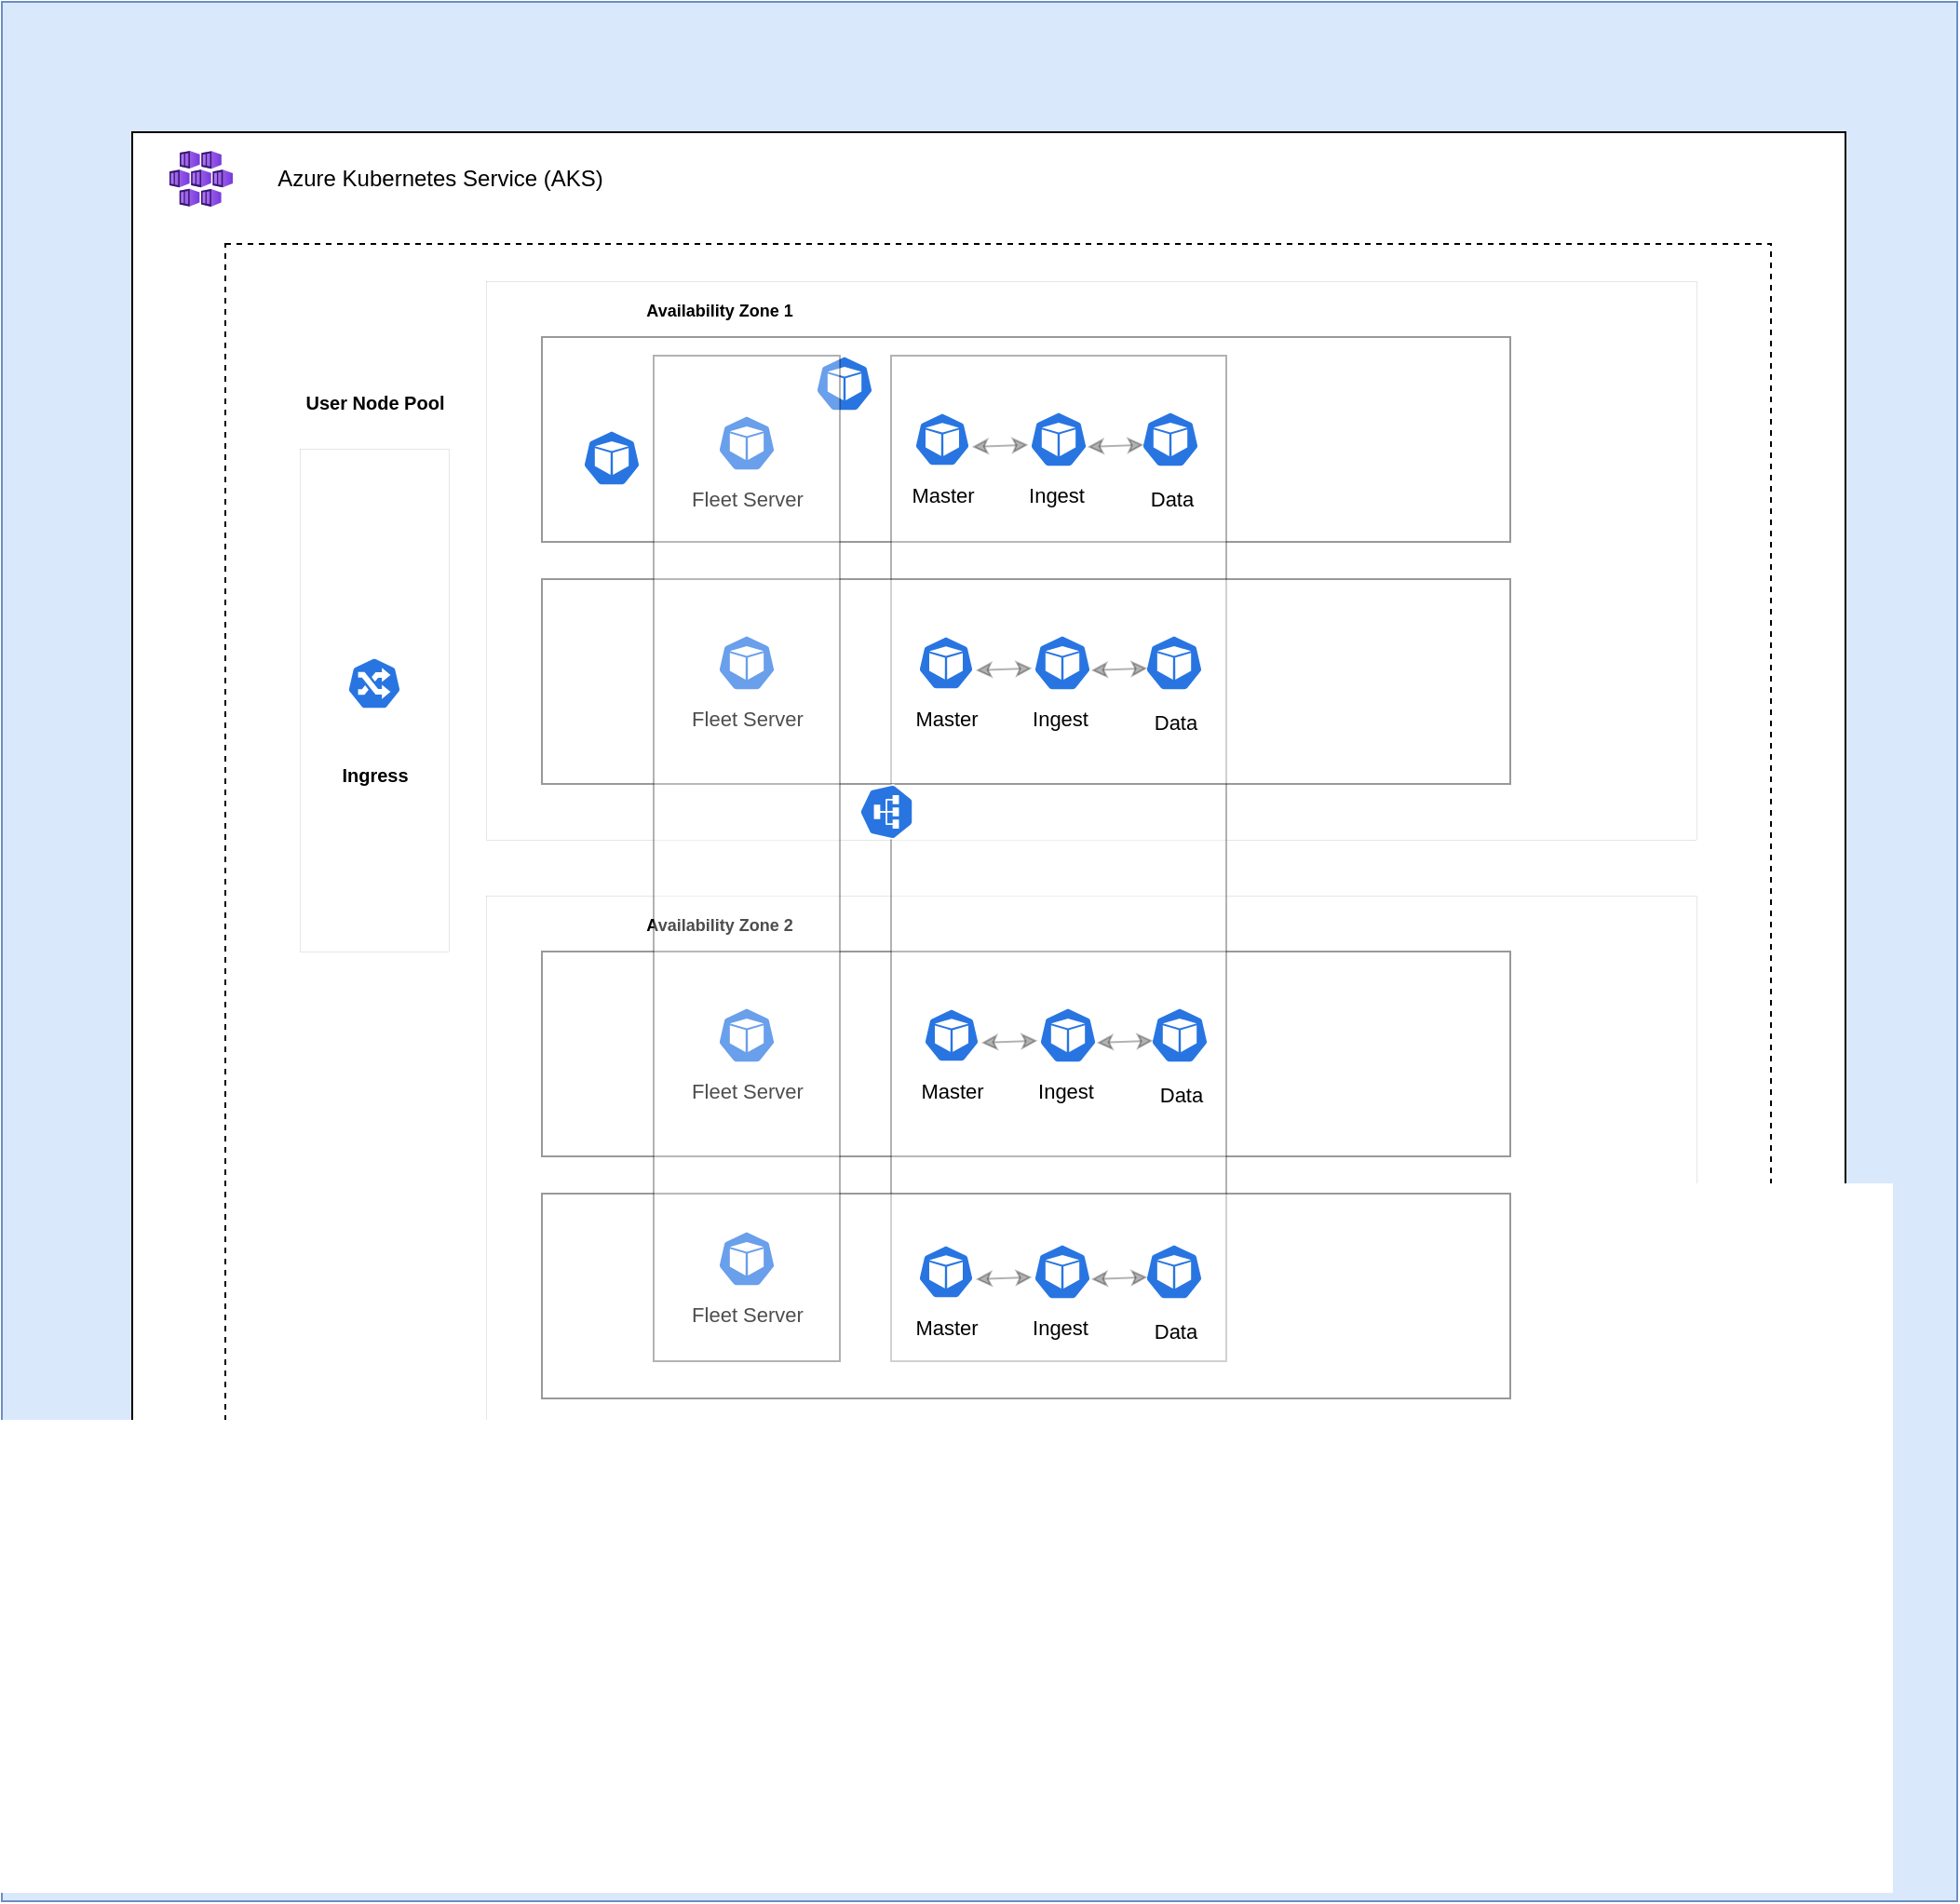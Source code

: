 <mxfile version="20.4.2" type="github">
  <diagram id="vE-s246k_aeRdo4_wEya" name="Page-1">
    <mxGraphModel dx="2003" dy="1708" grid="1" gridSize="10" guides="1" tooltips="1" connect="1" arrows="1" fold="1" page="1" pageScale="1" pageWidth="850" pageHeight="1100" math="0" shadow="0">
      <root>
        <mxCell id="0" />
        <mxCell id="1" parent="0" />
        <mxCell id="m1RIJeh8Od90vUy7fvxv-1" value="" style="rounded=0;whiteSpace=wrap;html=1;fillColor=#dae8fc;strokeColor=#6c8ebf;" parent="1" vertex="1">
          <mxGeometry x="-40" y="-70" width="1050" height="1020" as="geometry" />
        </mxCell>
        <mxCell id="m1RIJeh8Od90vUy7fvxv-4" value="" style="rounded=0;whiteSpace=wrap;html=1;" parent="1" vertex="1">
          <mxGeometry x="30" width="920" height="850" as="geometry" />
        </mxCell>
        <mxCell id="m1RIJeh8Od90vUy7fvxv-7" value="" style="rounded=0;whiteSpace=wrap;html=1;dashed=1;" parent="1" vertex="1">
          <mxGeometry x="80" y="60" width="830" height="710" as="geometry" />
        </mxCell>
        <mxCell id="XqV5y8-OUDh3f7qE2_EZ-30" value="" style="rounded=0;whiteSpace=wrap;html=1;strokeWidth=0;" vertex="1" parent="1">
          <mxGeometry x="220" y="410" width="650" height="300" as="geometry" />
        </mxCell>
        <mxCell id="XqV5y8-OUDh3f7qE2_EZ-32" value="" style="rounded=0;whiteSpace=wrap;html=1;strokeWidth=1;opacity=40;" vertex="1" parent="1">
          <mxGeometry x="250" y="440" width="520" height="110" as="geometry" />
        </mxCell>
        <mxCell id="m1RIJeh8Od90vUy7fvxv-2" value="" style="rounded=0;whiteSpace=wrap;html=1;strokeWidth=0;" parent="1" vertex="1">
          <mxGeometry x="220" y="80" width="650" height="300" as="geometry" />
        </mxCell>
        <mxCell id="XqV5y8-OUDh3f7qE2_EZ-3" value="" style="rounded=0;whiteSpace=wrap;html=1;strokeWidth=1;opacity=40;" vertex="1" parent="1">
          <mxGeometry x="250" y="110" width="520" height="110" as="geometry" />
        </mxCell>
        <mxCell id="XqV5y8-OUDh3f7qE2_EZ-47" value="" style="rounded=0;whiteSpace=wrap;html=1;strokeWidth=1;fontSize=11;opacity=30;" vertex="1" parent="1">
          <mxGeometry x="437.5" y="120" width="180" height="540" as="geometry" />
        </mxCell>
        <mxCell id="m1RIJeh8Od90vUy7fvxv-5" value="" style="aspect=fixed;html=1;points=[];align=center;image;fontSize=12;image=img/lib/azure2/compute/Kubernetes_Services.svg;" parent="1" vertex="1">
          <mxGeometry x="50" y="10" width="34.01" height="30" as="geometry" />
        </mxCell>
        <mxCell id="m1RIJeh8Od90vUy7fvxv-8" value="User Node Pool" style="text;html=1;resizable=0;autosize=1;align=center;verticalAlign=middle;points=[];fillColor=none;strokeColor=none;rounded=0;fontSize=10;fontStyle=1" parent="1" vertex="1">
          <mxGeometry x="110" y="130" width="100" height="30" as="geometry" />
        </mxCell>
        <mxCell id="m1RIJeh8Od90vUy7fvxv-9" value="&lt;font style=&quot;font-size: 9px;&quot;&gt;&lt;b&gt;Availability Zone 1&lt;/b&gt;&lt;/font&gt;" style="text;html=1;resizable=0;autosize=1;align=center;verticalAlign=middle;points=[];fillColor=none;strokeColor=none;rounded=0;" parent="1" vertex="1">
          <mxGeometry x="295" y="80" width="100" height="30" as="geometry" />
        </mxCell>
        <mxCell id="m1RIJeh8Od90vUy7fvxv-14" value="" style="rounded=0;whiteSpace=wrap;html=1;fontSize=10;strokeWidth=0;" parent="1" vertex="1">
          <mxGeometry x="120" y="170" width="80" height="270" as="geometry" />
        </mxCell>
        <mxCell id="m1RIJeh8Od90vUy7fvxv-13" value="" style="sketch=0;html=1;dashed=0;whitespace=wrap;fillColor=#2875E2;strokeColor=#ffffff;points=[[0.005,0.63,0],[0.1,0.2,0],[0.9,0.2,0],[0.5,0,0],[0.995,0.63,0],[0.72,0.99,0],[0.5,1,0],[0.28,0.99,0]];shape=mxgraph.kubernetes.icon;prIcon=ing;fontSize=10;" parent="1" vertex="1">
          <mxGeometry x="145" y="282" width="30" height="28" as="geometry" />
        </mxCell>
        <mxCell id="m1RIJeh8Od90vUy7fvxv-15" value="Ingress" style="text;html=1;resizable=0;autosize=1;align=center;verticalAlign=middle;points=[];fillColor=none;strokeColor=none;rounded=0;fontSize=10;fontStyle=1" parent="1" vertex="1">
          <mxGeometry x="130" y="330" width="60" height="30" as="geometry" />
        </mxCell>
        <mxCell id="m1RIJeh8Od90vUy7fvxv-41" value="Azure Kubernetes Service (AKS)" style="text;html=1;resizable=0;autosize=1;align=center;verticalAlign=middle;points=[];fillColor=none;strokeColor=none;rounded=0;" parent="1" vertex="1">
          <mxGeometry x="95" y="10" width="200" height="30" as="geometry" />
        </mxCell>
        <mxCell id="XqV5y8-OUDh3f7qE2_EZ-7" value="" style="rounded=0;whiteSpace=wrap;html=1;strokeWidth=1;opacity=40;" vertex="1" parent="1">
          <mxGeometry x="250" y="240" width="520" height="110" as="geometry" />
        </mxCell>
        <mxCell id="XqV5y8-OUDh3f7qE2_EZ-31" value="&lt;font style=&quot;font-size: 9px;&quot;&gt;&lt;b&gt;Availability Zone 2&lt;/b&gt;&lt;/font&gt;" style="text;html=1;resizable=0;autosize=1;align=center;verticalAlign=middle;points=[];fillColor=none;strokeColor=none;rounded=0;" vertex="1" parent="1">
          <mxGeometry x="295" y="410" width="100" height="30" as="geometry" />
        </mxCell>
        <mxCell id="XqV5y8-OUDh3f7qE2_EZ-33" value="" style="rounded=0;whiteSpace=wrap;html=1;strokeWidth=1;opacity=40;" vertex="1" parent="1">
          <mxGeometry x="250" y="570" width="520" height="110" as="geometry" />
        </mxCell>
        <mxCell id="XqV5y8-OUDh3f7qE2_EZ-50" value="" style="sketch=0;html=1;dashed=0;whitespace=wrap;fillColor=#2875E2;strokeColor=#ffffff;points=[[0.005,0.63,0],[0.1,0.2,0],[0.9,0.2,0],[0.5,0,0],[0.995,0.63,0],[0.72,0.99,0],[0.5,1,0],[0.28,0.99,0]];shape=mxgraph.kubernetes.icon;prIcon=svc;strokeWidth=1;fontSize=11;direction=south;rotation=-180;" vertex="1" parent="1">
          <mxGeometry x="420" y="350" width="30" height="30" as="geometry" />
        </mxCell>
        <mxCell id="XqV5y8-OUDh3f7qE2_EZ-52" value="" style="sketch=0;html=1;dashed=0;whitespace=wrap;fillColor=#2875E2;strokeColor=#ffffff;points=[[0.005,0.63,0],[0.1,0.2,0],[0.9,0.2,0],[0.5,0,0],[0.995,0.63,0],[0.72,0.99,0],[0.5,1,0],[0.28,0.99,0]];shape=mxgraph.kubernetes.icon;prIcon=pod;strokeWidth=1;fontSize=11;" vertex="1" parent="1">
          <mxGeometry x="270" y="160" width="35" height="30" as="geometry" />
        </mxCell>
        <mxCell id="XqV5y8-OUDh3f7qE2_EZ-56" value="" style="group" vertex="1" connectable="0" parent="1">
          <mxGeometry x="435" y="150" width="178" height="62" as="geometry" />
        </mxCell>
        <mxCell id="XqV5y8-OUDh3f7qE2_EZ-54" value="Ingest" style="text;html=1;resizable=0;autosize=1;align=center;verticalAlign=middle;points=[];fillColor=none;strokeColor=none;rounded=0;strokeWidth=1;fontSize=11;" vertex="1" parent="XqV5y8-OUDh3f7qE2_EZ-56">
          <mxGeometry x="66" y="30" width="50" height="30" as="geometry" />
        </mxCell>
        <mxCell id="XqV5y8-OUDh3f7qE2_EZ-55" value="Data" style="text;html=1;resizable=0;autosize=1;align=center;verticalAlign=middle;points=[];fillColor=none;strokeColor=none;rounded=0;strokeWidth=1;fontSize=11;" vertex="1" parent="XqV5y8-OUDh3f7qE2_EZ-56">
          <mxGeometry x="128" y="32" width="50" height="30" as="geometry" />
        </mxCell>
        <mxCell id="XqV5y8-OUDh3f7qE2_EZ-21" value="" style="sketch=0;html=1;dashed=0;whitespace=wrap;fillColor=#2875E2;strokeColor=#ffffff;points=[[0.005,0.63,0],[0.1,0.2,0],[0.9,0.2,0],[0.5,0,0],[0.995,0.63,0],[0.72,0.99,0],[0.5,1,0],[0.28,0.99,0]];shape=mxgraph.kubernetes.icon;prIcon=pod;strokeWidth=1;fontSize=11;" vertex="1" parent="XqV5y8-OUDh3f7qE2_EZ-56">
          <mxGeometry x="15" width="30" height="30" as="geometry" />
        </mxCell>
        <mxCell id="XqV5y8-OUDh3f7qE2_EZ-22" value="" style="sketch=0;html=1;dashed=0;whitespace=wrap;fillColor=#2875E2;strokeColor=#ffffff;points=[[0.005,0.63,0],[0.1,0.2,0],[0.9,0.2,0],[0.5,0,0],[0.995,0.63,0],[0.72,0.99,0],[0.5,1,0],[0.28,0.99,0]];shape=mxgraph.kubernetes.icon;prIcon=pod;strokeWidth=1;fontSize=11;" vertex="1" parent="XqV5y8-OUDh3f7qE2_EZ-56">
          <mxGeometry x="75" width="35" height="30" as="geometry" />
        </mxCell>
        <mxCell id="XqV5y8-OUDh3f7qE2_EZ-23" value="" style="sketch=0;html=1;dashed=0;whitespace=wrap;fillColor=#2875E2;strokeColor=#ffffff;points=[[0.005,0.63,0],[0.1,0.2,0],[0.9,0.2,0],[0.5,0,0],[0.995,0.63,0],[0.72,0.99,0],[0.5,1,0],[0.28,0.99,0]];shape=mxgraph.kubernetes.icon;prIcon=pod;strokeWidth=1;fontSize=11;" vertex="1" parent="XqV5y8-OUDh3f7qE2_EZ-56">
          <mxGeometry x="135" width="35" height="30" as="geometry" />
        </mxCell>
        <mxCell id="XqV5y8-OUDh3f7qE2_EZ-24" value="" style="endArrow=classic;startArrow=classic;html=1;rounded=0;fontSize=11;entryX=0.005;entryY=0.63;entryDx=0;entryDy=0;entryPerimeter=0;opacity=30;" edge="1" parent="XqV5y8-OUDh3f7qE2_EZ-56">
          <mxGeometry width="50" height="50" relative="1" as="geometry">
            <mxPoint x="46" y="19" as="sourcePoint" />
            <mxPoint x="76.175" y="17.9" as="targetPoint" />
          </mxGeometry>
        </mxCell>
        <mxCell id="XqV5y8-OUDh3f7qE2_EZ-25" value="" style="endArrow=classic;startArrow=classic;html=1;rounded=0;fontSize=11;entryX=0.005;entryY=0.63;entryDx=0;entryDy=0;entryPerimeter=0;opacity=30;" edge="1" parent="XqV5y8-OUDh3f7qE2_EZ-56">
          <mxGeometry width="50" height="50" relative="1" as="geometry">
            <mxPoint x="108" y="19" as="sourcePoint" />
            <mxPoint x="138.175" y="17.9" as="targetPoint" />
          </mxGeometry>
        </mxCell>
        <mxCell id="XqV5y8-OUDh3f7qE2_EZ-53" value="Master" style="text;html=1;resizable=0;autosize=1;align=center;verticalAlign=middle;points=[];fillColor=none;strokeColor=none;rounded=0;strokeWidth=1;fontSize=11;" vertex="1" parent="XqV5y8-OUDh3f7qE2_EZ-56">
          <mxGeometry y="30" width="60" height="30" as="geometry" />
        </mxCell>
        <mxCell id="XqV5y8-OUDh3f7qE2_EZ-57" value="" style="sketch=0;html=1;dashed=0;whitespace=wrap;fillColor=#2875E2;strokeColor=#ffffff;points=[[0.005,0.63,0],[0.1,0.2,0],[0.9,0.2,0],[0.5,0,0],[0.995,0.63,0],[0.72,0.99,0],[0.5,1,0],[0.28,0.99,0]];shape=mxgraph.kubernetes.icon;prIcon=pod;strokeWidth=1;fontSize=11;" vertex="1" parent="1">
          <mxGeometry x="395" y="120" width="35" height="30" as="geometry" />
        </mxCell>
        <mxCell id="XqV5y8-OUDh3f7qE2_EZ-58" value="" style="group" vertex="1" connectable="0" parent="1">
          <mxGeometry x="437" y="270" width="178" height="62" as="geometry" />
        </mxCell>
        <mxCell id="XqV5y8-OUDh3f7qE2_EZ-59" value="Ingest" style="text;html=1;resizable=0;autosize=1;align=center;verticalAlign=middle;points=[];fillColor=none;strokeColor=none;rounded=0;strokeWidth=1;fontSize=11;" vertex="1" parent="XqV5y8-OUDh3f7qE2_EZ-58">
          <mxGeometry x="66" y="30" width="50" height="30" as="geometry" />
        </mxCell>
        <mxCell id="XqV5y8-OUDh3f7qE2_EZ-60" value="Data" style="text;html=1;resizable=0;autosize=1;align=center;verticalAlign=middle;points=[];fillColor=none;strokeColor=none;rounded=0;strokeWidth=1;fontSize=11;" vertex="1" parent="XqV5y8-OUDh3f7qE2_EZ-58">
          <mxGeometry x="128" y="32" width="50" height="30" as="geometry" />
        </mxCell>
        <mxCell id="XqV5y8-OUDh3f7qE2_EZ-61" value="" style="sketch=0;html=1;dashed=0;whitespace=wrap;fillColor=#2875E2;strokeColor=#ffffff;points=[[0.005,0.63,0],[0.1,0.2,0],[0.9,0.2,0],[0.5,0,0],[0.995,0.63,0],[0.72,0.99,0],[0.5,1,0],[0.28,0.99,0]];shape=mxgraph.kubernetes.icon;prIcon=pod;strokeWidth=1;fontSize=11;" vertex="1" parent="XqV5y8-OUDh3f7qE2_EZ-58">
          <mxGeometry x="15" width="30" height="30" as="geometry" />
        </mxCell>
        <mxCell id="XqV5y8-OUDh3f7qE2_EZ-62" value="" style="sketch=0;html=1;dashed=0;whitespace=wrap;fillColor=#2875E2;strokeColor=#ffffff;points=[[0.005,0.63,0],[0.1,0.2,0],[0.9,0.2,0],[0.5,0,0],[0.995,0.63,0],[0.72,0.99,0],[0.5,1,0],[0.28,0.99,0]];shape=mxgraph.kubernetes.icon;prIcon=pod;strokeWidth=1;fontSize=11;" vertex="1" parent="XqV5y8-OUDh3f7qE2_EZ-58">
          <mxGeometry x="75" width="35" height="30" as="geometry" />
        </mxCell>
        <mxCell id="XqV5y8-OUDh3f7qE2_EZ-63" value="" style="sketch=0;html=1;dashed=0;whitespace=wrap;fillColor=#2875E2;strokeColor=#ffffff;points=[[0.005,0.63,0],[0.1,0.2,0],[0.9,0.2,0],[0.5,0,0],[0.995,0.63,0],[0.72,0.99,0],[0.5,1,0],[0.28,0.99,0]];shape=mxgraph.kubernetes.icon;prIcon=pod;strokeWidth=1;fontSize=11;" vertex="1" parent="XqV5y8-OUDh3f7qE2_EZ-58">
          <mxGeometry x="135" width="35" height="30" as="geometry" />
        </mxCell>
        <mxCell id="XqV5y8-OUDh3f7qE2_EZ-64" value="" style="endArrow=classic;startArrow=classic;html=1;rounded=0;fontSize=11;entryX=0.005;entryY=0.63;entryDx=0;entryDy=0;entryPerimeter=0;opacity=30;" edge="1" parent="XqV5y8-OUDh3f7qE2_EZ-58">
          <mxGeometry width="50" height="50" relative="1" as="geometry">
            <mxPoint x="46" y="19" as="sourcePoint" />
            <mxPoint x="76.175" y="17.9" as="targetPoint" />
          </mxGeometry>
        </mxCell>
        <mxCell id="XqV5y8-OUDh3f7qE2_EZ-65" value="" style="endArrow=classic;startArrow=classic;html=1;rounded=0;fontSize=11;entryX=0.005;entryY=0.63;entryDx=0;entryDy=0;entryPerimeter=0;opacity=30;" edge="1" parent="XqV5y8-OUDh3f7qE2_EZ-58">
          <mxGeometry width="50" height="50" relative="1" as="geometry">
            <mxPoint x="108" y="19" as="sourcePoint" />
            <mxPoint x="138.175" y="17.9" as="targetPoint" />
          </mxGeometry>
        </mxCell>
        <mxCell id="XqV5y8-OUDh3f7qE2_EZ-66" value="Master" style="text;html=1;resizable=0;autosize=1;align=center;verticalAlign=middle;points=[];fillColor=none;strokeColor=none;rounded=0;strokeWidth=1;fontSize=11;" vertex="1" parent="XqV5y8-OUDh3f7qE2_EZ-58">
          <mxGeometry y="30" width="60" height="30" as="geometry" />
        </mxCell>
        <mxCell id="XqV5y8-OUDh3f7qE2_EZ-69" value="" style="group" vertex="1" connectable="0" parent="1">
          <mxGeometry x="320" y="270" width="80" height="60" as="geometry" />
        </mxCell>
        <mxCell id="XqV5y8-OUDh3f7qE2_EZ-13" value="" style="sketch=0;html=1;dashed=0;whitespace=wrap;fillColor=#2875E2;strokeColor=#ffffff;points=[[0.005,0.63,0],[0.1,0.2,0],[0.9,0.2,0],[0.5,0,0],[0.995,0.63,0],[0.72,0.99,0],[0.5,1,0],[0.28,0.99,0]];shape=mxgraph.kubernetes.icon;prIcon=pod;strokeWidth=1;fontSize=11;fontStyle=1" vertex="1" parent="XqV5y8-OUDh3f7qE2_EZ-69">
          <mxGeometry x="22.5" width="35" height="30" as="geometry" />
        </mxCell>
        <mxCell id="XqV5y8-OUDh3f7qE2_EZ-68" value="Fleet Server" style="text;html=1;resizable=0;autosize=1;align=center;verticalAlign=middle;points=[];fillColor=none;strokeColor=none;rounded=0;strokeWidth=1;fontSize=11;" vertex="1" parent="XqV5y8-OUDh3f7qE2_EZ-69">
          <mxGeometry y="30" width="80" height="30" as="geometry" />
        </mxCell>
        <mxCell id="XqV5y8-OUDh3f7qE2_EZ-70" value="" style="group" vertex="1" connectable="0" parent="1">
          <mxGeometry x="320" y="152" width="80" height="60" as="geometry" />
        </mxCell>
        <mxCell id="XqV5y8-OUDh3f7qE2_EZ-71" value="" style="sketch=0;html=1;dashed=0;whitespace=wrap;fillColor=#2875E2;strokeColor=#ffffff;points=[[0.005,0.63,0],[0.1,0.2,0],[0.9,0.2,0],[0.5,0,0],[0.995,0.63,0],[0.72,0.99,0],[0.5,1,0],[0.28,0.99,0]];shape=mxgraph.kubernetes.icon;prIcon=pod;strokeWidth=1;fontSize=11;fontStyle=1" vertex="1" parent="XqV5y8-OUDh3f7qE2_EZ-70">
          <mxGeometry x="22.5" width="35" height="30" as="geometry" />
        </mxCell>
        <mxCell id="XqV5y8-OUDh3f7qE2_EZ-72" value="Fleet Server" style="text;html=1;resizable=0;autosize=1;align=center;verticalAlign=middle;points=[];fillColor=none;strokeColor=none;rounded=0;strokeWidth=1;fontSize=11;" vertex="1" parent="XqV5y8-OUDh3f7qE2_EZ-70">
          <mxGeometry y="30" width="80" height="30" as="geometry" />
        </mxCell>
        <mxCell id="XqV5y8-OUDh3f7qE2_EZ-74" value="" style="group" vertex="1" connectable="0" parent="1">
          <mxGeometry x="320" y="590" width="80" height="60" as="geometry" />
        </mxCell>
        <mxCell id="XqV5y8-OUDh3f7qE2_EZ-75" value="" style="sketch=0;html=1;dashed=0;whitespace=wrap;fillColor=#2875E2;strokeColor=#ffffff;points=[[0.005,0.63,0],[0.1,0.2,0],[0.9,0.2,0],[0.5,0,0],[0.995,0.63,0],[0.72,0.99,0],[0.5,1,0],[0.28,0.99,0]];shape=mxgraph.kubernetes.icon;prIcon=pod;strokeWidth=1;fontSize=11;fontStyle=1" vertex="1" parent="XqV5y8-OUDh3f7qE2_EZ-74">
          <mxGeometry x="22.5" width="35" height="30" as="geometry" />
        </mxCell>
        <mxCell id="XqV5y8-OUDh3f7qE2_EZ-76" value="Fleet Server" style="text;html=1;resizable=0;autosize=1;align=center;verticalAlign=middle;points=[];fillColor=none;strokeColor=none;rounded=0;strokeWidth=1;fontSize=11;" vertex="1" parent="XqV5y8-OUDh3f7qE2_EZ-74">
          <mxGeometry y="30" width="80" height="30" as="geometry" />
        </mxCell>
        <mxCell id="XqV5y8-OUDh3f7qE2_EZ-77" value="" style="group" vertex="1" connectable="0" parent="1">
          <mxGeometry x="320" y="470" width="80" height="60" as="geometry" />
        </mxCell>
        <mxCell id="XqV5y8-OUDh3f7qE2_EZ-78" value="" style="sketch=0;html=1;dashed=0;whitespace=wrap;fillColor=#2875E2;strokeColor=#ffffff;points=[[0.005,0.63,0],[0.1,0.2,0],[0.9,0.2,0],[0.5,0,0],[0.995,0.63,0],[0.72,0.99,0],[0.5,1,0],[0.28,0.99,0]];shape=mxgraph.kubernetes.icon;prIcon=pod;strokeWidth=1;fontSize=11;fontStyle=1" vertex="1" parent="XqV5y8-OUDh3f7qE2_EZ-77">
          <mxGeometry x="22.5" width="35" height="30" as="geometry" />
        </mxCell>
        <mxCell id="XqV5y8-OUDh3f7qE2_EZ-79" value="Fleet Server" style="text;html=1;resizable=0;autosize=1;align=center;verticalAlign=middle;points=[];fillColor=none;strokeColor=none;rounded=0;strokeWidth=1;fontSize=11;" vertex="1" parent="XqV5y8-OUDh3f7qE2_EZ-77">
          <mxGeometry y="30" width="80" height="30" as="geometry" />
        </mxCell>
        <mxCell id="XqV5y8-OUDh3f7qE2_EZ-80" value="" style="rounded=0;whiteSpace=wrap;html=1;strokeWidth=1;fontSize=11;opacity=30;" vertex="1" parent="1">
          <mxGeometry x="310" y="120" width="100" height="540" as="geometry" />
        </mxCell>
        <mxCell id="XqV5y8-OUDh3f7qE2_EZ-81" value="" style="group" vertex="1" connectable="0" parent="1">
          <mxGeometry x="440" y="470" width="178" height="62" as="geometry" />
        </mxCell>
        <mxCell id="XqV5y8-OUDh3f7qE2_EZ-82" value="Ingest" style="text;html=1;resizable=0;autosize=1;align=center;verticalAlign=middle;points=[];fillColor=none;strokeColor=none;rounded=0;strokeWidth=1;fontSize=11;" vertex="1" parent="XqV5y8-OUDh3f7qE2_EZ-81">
          <mxGeometry x="66" y="30" width="50" height="30" as="geometry" />
        </mxCell>
        <mxCell id="XqV5y8-OUDh3f7qE2_EZ-83" value="Data" style="text;html=1;resizable=0;autosize=1;align=center;verticalAlign=middle;points=[];fillColor=none;strokeColor=none;rounded=0;strokeWidth=1;fontSize=11;" vertex="1" parent="XqV5y8-OUDh3f7qE2_EZ-81">
          <mxGeometry x="128" y="32" width="50" height="30" as="geometry" />
        </mxCell>
        <mxCell id="XqV5y8-OUDh3f7qE2_EZ-84" value="" style="sketch=0;html=1;dashed=0;whitespace=wrap;fillColor=#2875E2;strokeColor=#ffffff;points=[[0.005,0.63,0],[0.1,0.2,0],[0.9,0.2,0],[0.5,0,0],[0.995,0.63,0],[0.72,0.99,0],[0.5,1,0],[0.28,0.99,0]];shape=mxgraph.kubernetes.icon;prIcon=pod;strokeWidth=1;fontSize=11;" vertex="1" parent="XqV5y8-OUDh3f7qE2_EZ-81">
          <mxGeometry x="15" width="30" height="30" as="geometry" />
        </mxCell>
        <mxCell id="XqV5y8-OUDh3f7qE2_EZ-85" value="" style="sketch=0;html=1;dashed=0;whitespace=wrap;fillColor=#2875E2;strokeColor=#ffffff;points=[[0.005,0.63,0],[0.1,0.2,0],[0.9,0.2,0],[0.5,0,0],[0.995,0.63,0],[0.72,0.99,0],[0.5,1,0],[0.28,0.99,0]];shape=mxgraph.kubernetes.icon;prIcon=pod;strokeWidth=1;fontSize=11;" vertex="1" parent="XqV5y8-OUDh3f7qE2_EZ-81">
          <mxGeometry x="75" width="35" height="30" as="geometry" />
        </mxCell>
        <mxCell id="XqV5y8-OUDh3f7qE2_EZ-86" value="" style="sketch=0;html=1;dashed=0;whitespace=wrap;fillColor=#2875E2;strokeColor=#ffffff;points=[[0.005,0.63,0],[0.1,0.2,0],[0.9,0.2,0],[0.5,0,0],[0.995,0.63,0],[0.72,0.99,0],[0.5,1,0],[0.28,0.99,0]];shape=mxgraph.kubernetes.icon;prIcon=pod;strokeWidth=1;fontSize=11;" vertex="1" parent="XqV5y8-OUDh3f7qE2_EZ-81">
          <mxGeometry x="135" width="35" height="30" as="geometry" />
        </mxCell>
        <mxCell id="XqV5y8-OUDh3f7qE2_EZ-87" value="" style="endArrow=classic;startArrow=classic;html=1;rounded=0;fontSize=11;entryX=0.005;entryY=0.63;entryDx=0;entryDy=0;entryPerimeter=0;opacity=30;" edge="1" parent="XqV5y8-OUDh3f7qE2_EZ-81">
          <mxGeometry width="50" height="50" relative="1" as="geometry">
            <mxPoint x="46" y="19" as="sourcePoint" />
            <mxPoint x="76.175" y="17.9" as="targetPoint" />
          </mxGeometry>
        </mxCell>
        <mxCell id="XqV5y8-OUDh3f7qE2_EZ-88" value="" style="endArrow=classic;startArrow=classic;html=1;rounded=0;fontSize=11;entryX=0.005;entryY=0.63;entryDx=0;entryDy=0;entryPerimeter=0;opacity=30;" edge="1" parent="XqV5y8-OUDh3f7qE2_EZ-81">
          <mxGeometry width="50" height="50" relative="1" as="geometry">
            <mxPoint x="108" y="19" as="sourcePoint" />
            <mxPoint x="138.175" y="17.9" as="targetPoint" />
          </mxGeometry>
        </mxCell>
        <mxCell id="XqV5y8-OUDh3f7qE2_EZ-89" value="Master" style="text;html=1;resizable=0;autosize=1;align=center;verticalAlign=middle;points=[];fillColor=none;strokeColor=none;rounded=0;strokeWidth=1;fontSize=11;" vertex="1" parent="XqV5y8-OUDh3f7qE2_EZ-81">
          <mxGeometry y="30" width="60" height="30" as="geometry" />
        </mxCell>
        <mxCell id="XqV5y8-OUDh3f7qE2_EZ-90" value="" style="group" vertex="1" connectable="0" parent="1">
          <mxGeometry x="437" y="597" width="178" height="62" as="geometry" />
        </mxCell>
        <mxCell id="XqV5y8-OUDh3f7qE2_EZ-91" value="Ingest" style="text;html=1;resizable=0;autosize=1;align=center;verticalAlign=middle;points=[];fillColor=none;strokeColor=none;rounded=0;strokeWidth=1;fontSize=11;" vertex="1" parent="XqV5y8-OUDh3f7qE2_EZ-90">
          <mxGeometry x="66" y="30" width="50" height="30" as="geometry" />
        </mxCell>
        <mxCell id="XqV5y8-OUDh3f7qE2_EZ-92" value="Data" style="text;html=1;resizable=0;autosize=1;align=center;verticalAlign=middle;points=[];fillColor=none;strokeColor=none;rounded=0;strokeWidth=1;fontSize=11;" vertex="1" parent="XqV5y8-OUDh3f7qE2_EZ-90">
          <mxGeometry x="128" y="32" width="50" height="30" as="geometry" />
        </mxCell>
        <mxCell id="XqV5y8-OUDh3f7qE2_EZ-93" value="" style="sketch=0;html=1;dashed=0;whitespace=wrap;fillColor=#2875E2;strokeColor=#ffffff;points=[[0.005,0.63,0],[0.1,0.2,0],[0.9,0.2,0],[0.5,0,0],[0.995,0.63,0],[0.72,0.99,0],[0.5,1,0],[0.28,0.99,0]];shape=mxgraph.kubernetes.icon;prIcon=pod;strokeWidth=1;fontSize=11;" vertex="1" parent="XqV5y8-OUDh3f7qE2_EZ-90">
          <mxGeometry x="15" width="30" height="30" as="geometry" />
        </mxCell>
        <mxCell id="XqV5y8-OUDh3f7qE2_EZ-94" value="" style="sketch=0;html=1;dashed=0;whitespace=wrap;fillColor=#2875E2;strokeColor=#ffffff;points=[[0.005,0.63,0],[0.1,0.2,0],[0.9,0.2,0],[0.5,0,0],[0.995,0.63,0],[0.72,0.99,0],[0.5,1,0],[0.28,0.99,0]];shape=mxgraph.kubernetes.icon;prIcon=pod;strokeWidth=1;fontSize=11;" vertex="1" parent="XqV5y8-OUDh3f7qE2_EZ-90">
          <mxGeometry x="75" width="35" height="30" as="geometry" />
        </mxCell>
        <mxCell id="XqV5y8-OUDh3f7qE2_EZ-95" value="" style="sketch=0;html=1;dashed=0;whitespace=wrap;fillColor=#2875E2;strokeColor=#ffffff;points=[[0.005,0.63,0],[0.1,0.2,0],[0.9,0.2,0],[0.5,0,0],[0.995,0.63,0],[0.72,0.99,0],[0.5,1,0],[0.28,0.99,0]];shape=mxgraph.kubernetes.icon;prIcon=pod;strokeWidth=1;fontSize=11;" vertex="1" parent="XqV5y8-OUDh3f7qE2_EZ-90">
          <mxGeometry x="135" width="35" height="30" as="geometry" />
        </mxCell>
        <mxCell id="XqV5y8-OUDh3f7qE2_EZ-96" value="" style="endArrow=classic;startArrow=classic;html=1;rounded=0;fontSize=11;entryX=0.005;entryY=0.63;entryDx=0;entryDy=0;entryPerimeter=0;opacity=30;" edge="1" parent="XqV5y8-OUDh3f7qE2_EZ-90">
          <mxGeometry width="50" height="50" relative="1" as="geometry">
            <mxPoint x="46" y="19" as="sourcePoint" />
            <mxPoint x="76.175" y="17.9" as="targetPoint" />
          </mxGeometry>
        </mxCell>
        <mxCell id="XqV5y8-OUDh3f7qE2_EZ-97" value="" style="endArrow=classic;startArrow=classic;html=1;rounded=0;fontSize=11;entryX=0.005;entryY=0.63;entryDx=0;entryDy=0;entryPerimeter=0;opacity=30;" edge="1" parent="XqV5y8-OUDh3f7qE2_EZ-90">
          <mxGeometry width="50" height="50" relative="1" as="geometry">
            <mxPoint x="108" y="19" as="sourcePoint" />
            <mxPoint x="138.175" y="17.9" as="targetPoint" />
          </mxGeometry>
        </mxCell>
        <mxCell id="XqV5y8-OUDh3f7qE2_EZ-98" value="Master" style="text;html=1;resizable=0;autosize=1;align=center;verticalAlign=middle;points=[];fillColor=none;strokeColor=none;rounded=0;strokeWidth=1;fontSize=11;" vertex="1" parent="XqV5y8-OUDh3f7qE2_EZ-90">
          <mxGeometry y="30" width="60" height="30" as="geometry" />
        </mxCell>
      </root>
    </mxGraphModel>
  </diagram>
</mxfile>
